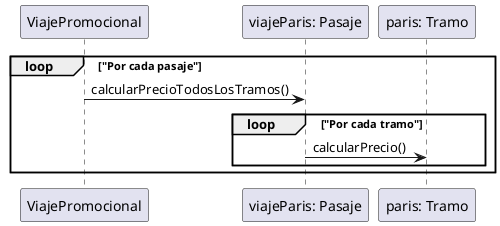 @startuml
loop "Por cada pasaje"
    ViajePromocional -> "viajeParis: Pasaje": calcularPrecioTodosLosTramos()
    loop "Por cada tramo"
        "viajeParis: Pasaje" -> "paris: Tramo": calcularPrecio()

    end
end
@enduml